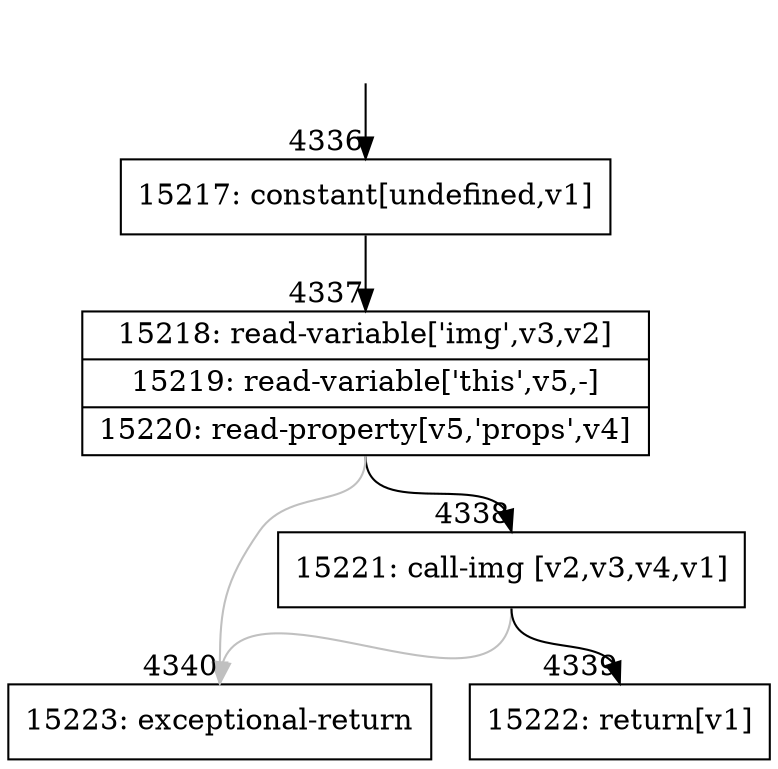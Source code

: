 digraph {
rankdir="TD"
BB_entry294[shape=none,label=""];
BB_entry294 -> BB4336 [tailport=s, headport=n, headlabel="    4336"]
BB4336 [shape=record label="{15217: constant[undefined,v1]}" ] 
BB4336 -> BB4337 [tailport=s, headport=n, headlabel="      4337"]
BB4337 [shape=record label="{15218: read-variable['img',v3,v2]|15219: read-variable['this',v5,-]|15220: read-property[v5,'props',v4]}" ] 
BB4337 -> BB4338 [tailport=s, headport=n, headlabel="      4338"]
BB4337 -> BB4340 [tailport=s, headport=n, color=gray, headlabel="      4340"]
BB4338 [shape=record label="{15221: call-img [v2,v3,v4,v1]}" ] 
BB4338 -> BB4339 [tailport=s, headport=n, headlabel="      4339"]
BB4338 -> BB4340 [tailport=s, headport=n, color=gray]
BB4339 [shape=record label="{15222: return[v1]}" ] 
BB4340 [shape=record label="{15223: exceptional-return}" ] 
//#$~ 8251
}

